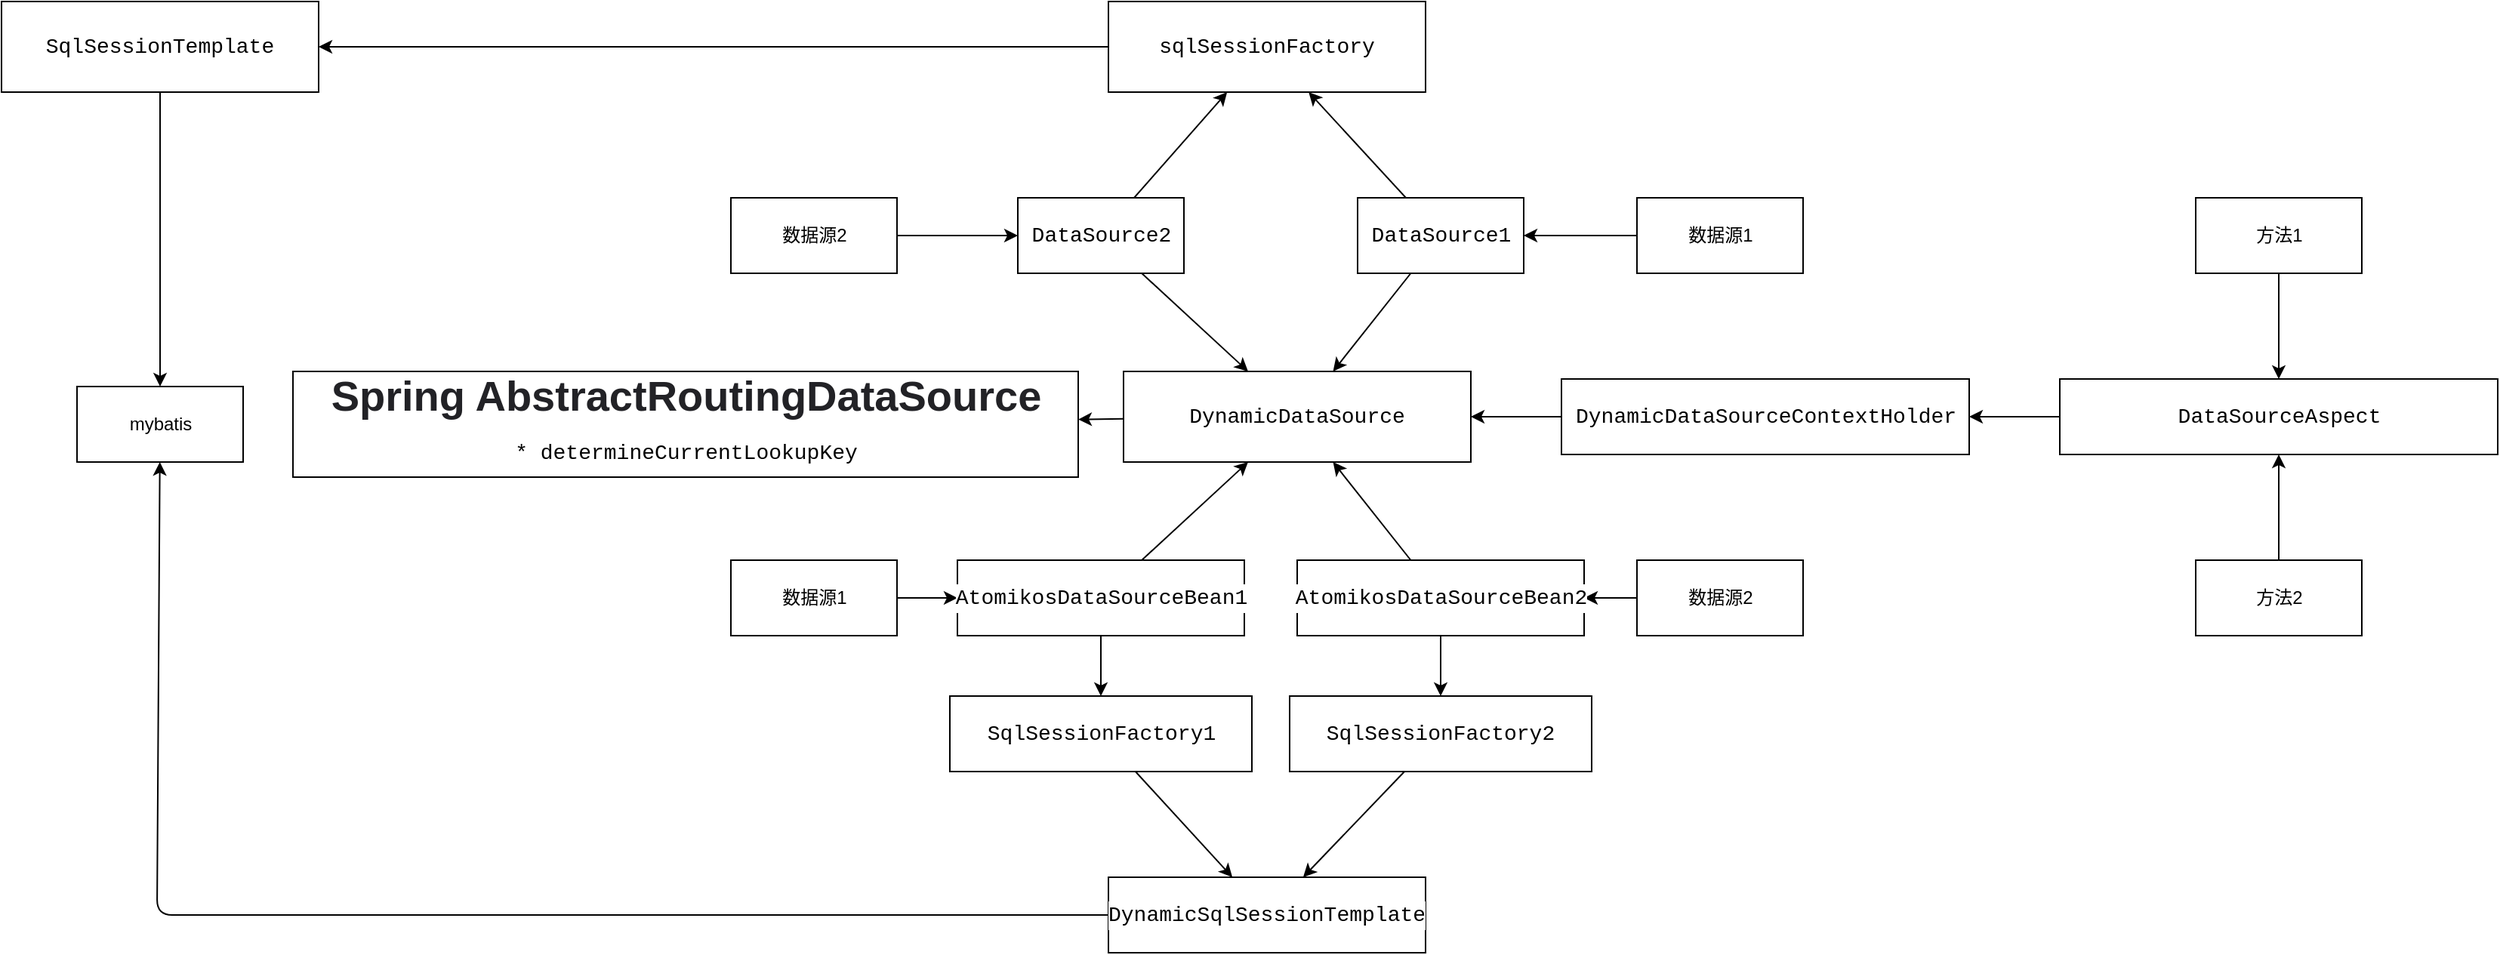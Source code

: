 <mxfile>
    <diagram id="27K8aLRXgDd5Ry5UGMpc" name="第 1 页">
        <mxGraphModel dx="2298" dy="760" grid="1" gridSize="10" guides="1" tooltips="1" connect="1" arrows="1" fold="1" page="1" pageScale="1" pageWidth="827" pageHeight="1169" math="0" shadow="0">
            <root>
                <mxCell id="0"/>
                <mxCell id="1" parent="0"/>
                <mxCell id="7" value="" style="edgeStyle=none;html=1;" parent="1" source="2" target="4" edge="1">
                    <mxGeometry relative="1" as="geometry"/>
                </mxCell>
                <mxCell id="2" value="数据源1" style="html=1;" parent="1" vertex="1">
                    <mxGeometry x="510" y="340" width="110" height="50" as="geometry"/>
                </mxCell>
                <mxCell id="8" value="" style="edgeStyle=none;html=1;" parent="1" source="3" target="5" edge="1">
                    <mxGeometry relative="1" as="geometry"/>
                </mxCell>
                <mxCell id="3" value="数据源2" style="html=1;" parent="1" vertex="1">
                    <mxGeometry x="-90" y="340" width="110" height="50" as="geometry"/>
                </mxCell>
                <mxCell id="9" style="edgeStyle=none;html=1;" parent="1" source="4" target="28" edge="1">
                    <mxGeometry relative="1" as="geometry">
                        <mxPoint x="571.481" y="470" as="targetPoint"/>
                    </mxGeometry>
                </mxCell>
                <mxCell id="44" style="edgeStyle=none;html=1;" parent="1" source="4" target="43" edge="1">
                    <mxGeometry relative="1" as="geometry"/>
                </mxCell>
                <mxCell id="4" value="&lt;div style=&quot;background-color: rgb(255, 255, 255); font-family: Consolas, &amp;quot;Courier New&amp;quot;, monospace; font-size: 14px; line-height: 19px;&quot;&gt;DataSource1&lt;/div&gt;" style="html=1;" parent="1" vertex="1">
                    <mxGeometry x="325" y="340" width="110" height="50" as="geometry"/>
                </mxCell>
                <mxCell id="10" style="edgeStyle=none;html=1;" parent="1" source="5" target="28" edge="1">
                    <mxGeometry relative="1" as="geometry">
                        <mxPoint x="556.25" y="470" as="targetPoint"/>
                    </mxGeometry>
                </mxCell>
                <mxCell id="45" style="edgeStyle=none;html=1;" parent="1" source="5" target="43" edge="1">
                    <mxGeometry relative="1" as="geometry"/>
                </mxCell>
                <mxCell id="5" value="&lt;div style=&quot;background-color: rgb(255, 255, 255); font-family: Consolas, &amp;quot;Courier New&amp;quot;, monospace; font-size: 14px; line-height: 19px;&quot;&gt;DataSource2&lt;/div&gt;" style="html=1;" parent="1" vertex="1">
                    <mxGeometry x="100" y="340" width="110" height="50" as="geometry"/>
                </mxCell>
                <mxCell id="15" value="" style="edgeStyle=none;html=1;" parent="1" source="11" target="28" edge="1">
                    <mxGeometry relative="1" as="geometry">
                        <mxPoint x="636.25" y="470" as="targetPoint"/>
                    </mxGeometry>
                </mxCell>
                <mxCell id="11" value="&lt;div style=&quot;background-color: rgb(255, 255, 255); font-family: Consolas, &amp;quot;Courier New&amp;quot;, monospace; font-size: 14px; line-height: 19px;&quot;&gt;&lt;div style=&quot;line-height: 19px;&quot;&gt;DynamicDataSourceContextHolder&lt;/div&gt;&lt;/div&gt;" style="html=1;" parent="1" vertex="1">
                    <mxGeometry x="460" y="460" width="270" height="50" as="geometry"/>
                </mxCell>
                <mxCell id="13" value="&lt;div style=&quot;background-color: rgb(255, 255, 255); font-family: Consolas, &amp;quot;Courier New&amp;quot;, monospace; font-size: 14px; line-height: 19px;&quot;&gt;&lt;h1 style=&quot;box-sizing: border-box; outline: 0px; margin: 0px; padding: 0px; font-family: &amp;quot;PingFang SC&amp;quot;, &amp;quot;Microsoft YaHei&amp;quot;, SimHei, Arial, SimSun; font-size: 28px; overflow-wrap: break-word; color: rgb(34, 34, 38); word-break: break-all; font-variant-ligatures: common-ligatures; text-align: start;&quot; id=&quot;articleContentId&quot; class=&quot;title-article&quot;&gt;Spring AbstractRoutingDataSource&lt;br&gt;&lt;br&gt;&lt;/h1&gt;&lt;div&gt;* determineCurrentLookupKey&lt;/div&gt;&lt;/div&gt;" style="html=1;" parent="1" vertex="1">
                    <mxGeometry x="-380" y="455" width="520" height="70" as="geometry"/>
                </mxCell>
                <mxCell id="19" value="" style="edgeStyle=none;html=1;" parent="1" source="16" target="18" edge="1">
                    <mxGeometry relative="1" as="geometry"/>
                </mxCell>
                <mxCell id="16" value="方法1" style="html=1;" parent="1" vertex="1">
                    <mxGeometry x="880" y="340" width="110" height="50" as="geometry"/>
                </mxCell>
                <mxCell id="20" value="" style="edgeStyle=none;html=1;" parent="1" source="17" target="18" edge="1">
                    <mxGeometry relative="1" as="geometry"/>
                </mxCell>
                <mxCell id="17" value="方法2" style="html=1;" parent="1" vertex="1">
                    <mxGeometry x="880" y="580" width="110" height="50" as="geometry"/>
                </mxCell>
                <mxCell id="21" value="" style="edgeStyle=none;html=1;" parent="1" source="18" target="11" edge="1">
                    <mxGeometry relative="1" as="geometry"/>
                </mxCell>
                <mxCell id="18" value="&lt;div style=&quot;background-color: rgb(255, 255, 255); font-family: Consolas, &amp;quot;Courier New&amp;quot;, monospace; font-size: 14px; line-height: 19px;&quot;&gt;DataSourceAspect&lt;/div&gt;" style="html=1;" parent="1" vertex="1">
                    <mxGeometry x="790" y="460" width="290" height="50" as="geometry"/>
                </mxCell>
                <mxCell id="22" value="" style="edgeStyle=none;html=1;" parent="1" source="23" target="26" edge="1">
                    <mxGeometry relative="1" as="geometry"/>
                </mxCell>
                <mxCell id="23" value="数据源1" style="html=1;" parent="1" vertex="1">
                    <mxGeometry x="-90" y="580" width="110" height="50" as="geometry"/>
                </mxCell>
                <mxCell id="24" value="" style="edgeStyle=none;html=1;" parent="1" source="25" target="27" edge="1">
                    <mxGeometry relative="1" as="geometry"/>
                </mxCell>
                <mxCell id="25" value="数据源2" style="html=1;" parent="1" vertex="1">
                    <mxGeometry x="510" y="580" width="110" height="50" as="geometry"/>
                </mxCell>
                <mxCell id="29" style="edgeStyle=none;html=1;" parent="1" source="26" target="28" edge="1">
                    <mxGeometry relative="1" as="geometry"/>
                </mxCell>
                <mxCell id="46" style="edgeStyle=none;html=1;" parent="1" source="26" target="47" edge="1">
                    <mxGeometry relative="1" as="geometry">
                        <mxPoint x="240" y="790" as="targetPoint"/>
                    </mxGeometry>
                </mxCell>
                <mxCell id="26" value="&lt;div style=&quot;background-color: rgb(255, 255, 255); font-family: Consolas, &amp;quot;Courier New&amp;quot;, monospace; font-size: 14px; line-height: 19px;&quot;&gt;&lt;div style=&quot;line-height: 19px;&quot;&gt;AtomikosDataSourceBean1&lt;/div&gt;&lt;/div&gt;" style="html=1;" parent="1" vertex="1">
                    <mxGeometry x="60" y="580" width="190" height="50" as="geometry"/>
                </mxCell>
                <mxCell id="30" style="edgeStyle=none;html=1;" parent="1" source="27" target="28" edge="1">
                    <mxGeometry relative="1" as="geometry"/>
                </mxCell>
                <mxCell id="49" style="edgeStyle=none;html=1;" parent="1" source="27" target="48" edge="1">
                    <mxGeometry relative="1" as="geometry"/>
                </mxCell>
                <mxCell id="27" value="&lt;div style=&quot;background-color: rgb(255, 255, 255); font-family: Consolas, &amp;quot;Courier New&amp;quot;, monospace; font-size: 14px; line-height: 19px;&quot;&gt;&lt;div style=&quot;line-height: 19px;&quot;&gt;AtomikosDataSourceBean2&lt;/div&gt;&lt;/div&gt;" style="html=1;" parent="1" vertex="1">
                    <mxGeometry x="285" y="580" width="190" height="50" as="geometry"/>
                </mxCell>
                <mxCell id="59" style="edgeStyle=none;html=1;" parent="1" source="28" target="13" edge="1">
                    <mxGeometry relative="1" as="geometry"/>
                </mxCell>
                <mxCell id="28" value="&lt;div style=&quot;background-color: rgb(255, 255, 255); font-family: Consolas, &amp;quot;Courier New&amp;quot;, monospace; font-size: 14px; line-height: 19px;&quot;&gt;DynamicDataSource&lt;/div&gt;" style="whiteSpace=wrap;html=1;" parent="1" vertex="1">
                    <mxGeometry x="170" y="455" width="230" height="60" as="geometry"/>
                </mxCell>
                <mxCell id="54" value="" style="edgeStyle=none;html=1;" parent="1" source="43" target="53" edge="1">
                    <mxGeometry relative="1" as="geometry"/>
                </mxCell>
                <mxCell id="43" value="&lt;div style=&quot;background-color: rgb(255, 255, 255); font-family: Consolas, &amp;quot;Courier New&amp;quot;, monospace; font-size: 14px; line-height: 19px;&quot;&gt;sqlSessionFactory&lt;/div&gt;" style="whiteSpace=wrap;html=1;" parent="1" vertex="1">
                    <mxGeometry x="160" y="210" width="210" height="60" as="geometry"/>
                </mxCell>
                <mxCell id="51" style="edgeStyle=none;html=1;" parent="1" source="47" target="50" edge="1">
                    <mxGeometry relative="1" as="geometry"/>
                </mxCell>
                <mxCell id="47" value="&lt;div style=&quot;background-color: rgb(255, 255, 255); font-family: Consolas, &amp;quot;Courier New&amp;quot;, monospace; font-size: 14px; line-height: 19px;&quot;&gt;SqlSessionFactory1&lt;/div&gt;" style="html=1;" parent="1" vertex="1">
                    <mxGeometry x="55" y="670" width="200" height="50" as="geometry"/>
                </mxCell>
                <mxCell id="52" style="edgeStyle=none;html=1;" parent="1" source="48" target="50" edge="1">
                    <mxGeometry relative="1" as="geometry"/>
                </mxCell>
                <mxCell id="48" value="&lt;div style=&quot;background-color: rgb(255, 255, 255); font-family: Consolas, &amp;quot;Courier New&amp;quot;, monospace; font-size: 14px; line-height: 19px;&quot;&gt;SqlSessionFactory2&lt;/div&gt;" style="whiteSpace=wrap;html=1;" parent="1" vertex="1">
                    <mxGeometry x="280" y="670" width="200" height="50" as="geometry"/>
                </mxCell>
                <mxCell id="56" style="edgeStyle=none;html=1;" parent="1" source="50" target="57" edge="1">
                    <mxGeometry relative="1" as="geometry">
                        <mxPoint x="-593.966" y="670" as="targetPoint"/>
                        <Array as="points">
                            <mxPoint x="-470" y="815"/>
                        </Array>
                    </mxGeometry>
                </mxCell>
                <mxCell id="50" value="&lt;div style=&quot;background-color: rgb(255, 255, 255); font-family: Consolas, &amp;quot;Courier New&amp;quot;, monospace; font-size: 14px; line-height: 19px;&quot;&gt;DynamicSqlSessionTemplate&lt;/div&gt;" style="whiteSpace=wrap;html=1;" parent="1" vertex="1">
                    <mxGeometry x="160" y="790" width="210" height="50" as="geometry"/>
                </mxCell>
                <mxCell id="58" style="edgeStyle=none;html=1;" parent="1" source="53" target="57" edge="1">
                    <mxGeometry relative="1" as="geometry"/>
                </mxCell>
                <mxCell id="53" value="&lt;div style=&quot;background-color: rgb(255, 255, 255); font-family: Consolas, &amp;quot;Courier New&amp;quot;, monospace; font-size: 14px; line-height: 19px;&quot;&gt;&lt;div style=&quot;line-height: 19px;&quot;&gt;SqlSessionTemplate&lt;/div&gt;&lt;/div&gt;" style="whiteSpace=wrap;html=1;" parent="1" vertex="1">
                    <mxGeometry x="-573" y="210" width="210" height="60" as="geometry"/>
                </mxCell>
                <mxCell id="57" value="mybatis" style="html=1;" parent="1" vertex="1">
                    <mxGeometry x="-523" y="465" width="110" height="50" as="geometry"/>
                </mxCell>
            </root>
        </mxGraphModel>
    </diagram>
</mxfile>